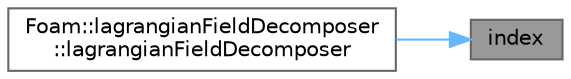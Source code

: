 digraph "index"
{
 // LATEX_PDF_SIZE
  bgcolor="transparent";
  edge [fontname=Helvetica,fontsize=10,labelfontname=Helvetica,labelfontsize=10];
  node [fontname=Helvetica,fontsize=10,shape=box,height=0.2,width=0.4];
  rankdir="RL";
  Node1 [id="Node000001",label="index",height=0.2,width=0.4,color="gray40", fillcolor="grey60", style="filled", fontcolor="black",tooltip=" "];
  Node1 -> Node2 [id="edge1_Node000001_Node000002",dir="back",color="steelblue1",style="solid",tooltip=" "];
  Node2 [id="Node000002",label="Foam::lagrangianFieldDecomposer\l::lagrangianFieldDecomposer",height=0.2,width=0.4,color="grey40", fillcolor="white", style="filled",URL="$classFoam_1_1lagrangianFieldDecomposer.html#a5434551b649d89f8c01e683fa5f9e6f0",tooltip=" "];
}
